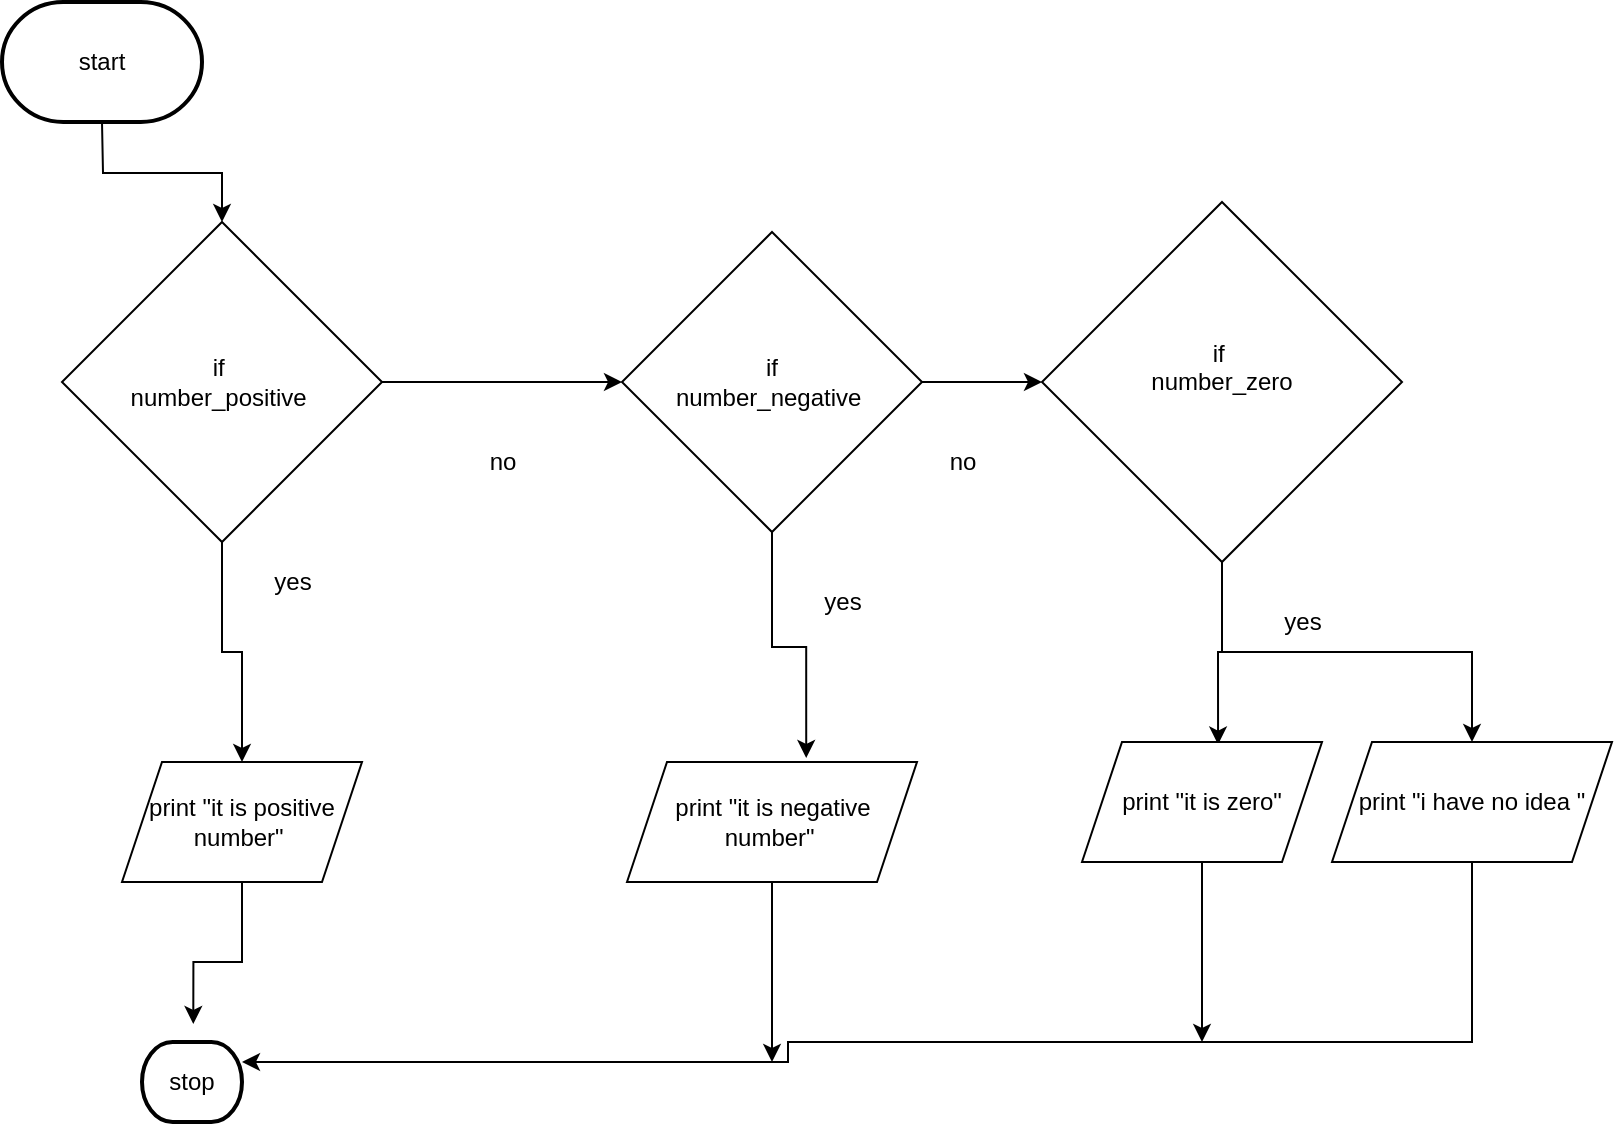 <mxfile>
    <diagram id="sPuGPT-16R_u-ZcgkwYO" name="Page-1">
        <mxGraphModel dx="861" dy="517" grid="1" gridSize="10" guides="1" tooltips="1" connect="1" arrows="1" fold="1" page="1" pageScale="1" pageWidth="850" pageHeight="1100" math="0" shadow="0">
            <root>
                <mxCell id="0"/>
                <mxCell id="1" parent="0"/>
                <mxCell id="2" style="edgeStyle=orthogonalEdgeStyle;rounded=0;html=1;entryX=0.5;entryY=0;entryDx=0;entryDy=0;" edge="1" parent="1" source="4" target="8">
                    <mxGeometry relative="1" as="geometry"/>
                </mxCell>
                <mxCell id="3" style="edgeStyle=orthogonalEdgeStyle;rounded=0;html=1;entryX=0;entryY=0.5;entryDx=0;entryDy=0;" edge="1" parent="1" source="4" target="12">
                    <mxGeometry relative="1" as="geometry"/>
                </mxCell>
                <mxCell id="4" value="if&amp;nbsp;&lt;br&gt;number_positive&amp;nbsp;" style="rhombus;whiteSpace=wrap;html=1;" vertex="1" parent="1">
                    <mxGeometry x="40" y="120" width="160" height="160" as="geometry"/>
                </mxCell>
                <mxCell id="5" value="" style="verticalLabelPosition=bottom;verticalAlign=top;html=1;shape=mxgraph.flowchart.on-page_reference;" vertex="1" parent="1">
                    <mxGeometry x="30" y="90" height="10" as="geometry"/>
                </mxCell>
                <mxCell id="6" value="" style="whiteSpace=wrap;html=1;" vertex="1" parent="1">
                    <mxGeometry x="10" y="50" height="60" as="geometry"/>
                </mxCell>
                <mxCell id="7" style="edgeStyle=orthogonalEdgeStyle;rounded=0;html=1;entryX=0.513;entryY=-0.225;entryDx=0;entryDy=0;entryPerimeter=0;" edge="1" parent="1" source="8" target="28">
                    <mxGeometry relative="1" as="geometry">
                        <mxPoint x="120" y="530" as="targetPoint"/>
                    </mxGeometry>
                </mxCell>
                <mxCell id="8" value="print &quot;it is positive number&quot;&amp;nbsp;" style="shape=parallelogram;perimeter=parallelogramPerimeter;whiteSpace=wrap;html=1;fixedSize=1;" vertex="1" parent="1">
                    <mxGeometry x="70" y="390" width="120" height="60" as="geometry"/>
                </mxCell>
                <mxCell id="9" value="yes&lt;br&gt;" style="text;html=1;align=center;verticalAlign=middle;resizable=0;points=[];autosize=1;strokeColor=none;fillColor=none;" vertex="1" parent="1">
                    <mxGeometry x="140" y="290" width="30" height="20" as="geometry"/>
                </mxCell>
                <mxCell id="10" style="edgeStyle=orthogonalEdgeStyle;rounded=0;html=1;" edge="1" parent="1" source="12" target="15">
                    <mxGeometry relative="1" as="geometry"/>
                </mxCell>
                <mxCell id="11" style="edgeStyle=orthogonalEdgeStyle;rounded=0;html=1;entryX=0.618;entryY=-0.034;entryDx=0;entryDy=0;entryPerimeter=0;" edge="1" parent="1" source="12" target="19">
                    <mxGeometry relative="1" as="geometry"/>
                </mxCell>
                <mxCell id="12" value="if&lt;br&gt;number_negative&amp;nbsp;" style="rhombus;whiteSpace=wrap;html=1;" vertex="1" parent="1">
                    <mxGeometry x="320" y="125" width="150" height="150" as="geometry"/>
                </mxCell>
                <mxCell id="13" style="edgeStyle=orthogonalEdgeStyle;rounded=0;html=1;entryX=0.567;entryY=0.021;entryDx=0;entryDy=0;entryPerimeter=0;" edge="1" parent="1" source="15" target="22">
                    <mxGeometry relative="1" as="geometry"/>
                </mxCell>
                <mxCell id="14" style="edgeStyle=orthogonalEdgeStyle;rounded=0;html=1;entryX=0.5;entryY=0;entryDx=0;entryDy=0;" edge="1" parent="1" source="15" target="25">
                    <mxGeometry relative="1" as="geometry"/>
                </mxCell>
                <mxCell id="15" value="if&amp;nbsp;&lt;br&gt;number_zero&lt;br&gt;&amp;nbsp;" style="rhombus;whiteSpace=wrap;html=1;" vertex="1" parent="1">
                    <mxGeometry x="530" y="110" width="180" height="180" as="geometry"/>
                </mxCell>
                <mxCell id="16" value="no" style="text;html=1;align=center;verticalAlign=middle;resizable=0;points=[];autosize=1;strokeColor=none;fillColor=none;" vertex="1" parent="1">
                    <mxGeometry x="245" y="230" width="30" height="20" as="geometry"/>
                </mxCell>
                <mxCell id="17" value="no&lt;br&gt;" style="text;html=1;align=center;verticalAlign=middle;resizable=0;points=[];autosize=1;strokeColor=none;fillColor=none;" vertex="1" parent="1">
                    <mxGeometry x="475" y="230" width="30" height="20" as="geometry"/>
                </mxCell>
                <mxCell id="18" style="edgeStyle=orthogonalEdgeStyle;rounded=0;html=1;" edge="1" parent="1" source="19">
                    <mxGeometry relative="1" as="geometry">
                        <mxPoint x="395" y="540" as="targetPoint"/>
                    </mxGeometry>
                </mxCell>
                <mxCell id="19" value="print &quot;it is negative number&quot;&amp;nbsp;" style="shape=parallelogram;perimeter=parallelogramPerimeter;whiteSpace=wrap;html=1;fixedSize=1;" vertex="1" parent="1">
                    <mxGeometry x="322.5" y="390" width="145" height="60" as="geometry"/>
                </mxCell>
                <mxCell id="20" value="yes" style="text;html=1;align=center;verticalAlign=middle;resizable=0;points=[];autosize=1;strokeColor=none;fillColor=none;" vertex="1" parent="1">
                    <mxGeometry x="415" y="300" width="30" height="20" as="geometry"/>
                </mxCell>
                <mxCell id="21" style="edgeStyle=orthogonalEdgeStyle;rounded=0;html=1;" edge="1" parent="1" source="22">
                    <mxGeometry relative="1" as="geometry">
                        <mxPoint x="610" y="530" as="targetPoint"/>
                    </mxGeometry>
                </mxCell>
                <mxCell id="22" value="print &quot;it is zero&quot;" style="shape=parallelogram;perimeter=parallelogramPerimeter;whiteSpace=wrap;html=1;fixedSize=1;" vertex="1" parent="1">
                    <mxGeometry x="550" y="380" width="120" height="60" as="geometry"/>
                </mxCell>
                <mxCell id="23" value="yes" style="text;html=1;align=center;verticalAlign=middle;resizable=0;points=[];autosize=1;strokeColor=none;fillColor=none;" vertex="1" parent="1">
                    <mxGeometry x="645" y="310" width="30" height="20" as="geometry"/>
                </mxCell>
                <mxCell id="24" style="edgeStyle=orthogonalEdgeStyle;rounded=0;html=1;entryX=1;entryY=0.5;entryDx=0;entryDy=0;" edge="1" parent="1" source="25">
                    <mxGeometry relative="1" as="geometry">
                        <Array as="points">
                            <mxPoint x="745" y="530"/>
                            <mxPoint x="403" y="530"/>
                            <mxPoint x="403" y="540"/>
                        </Array>
                        <mxPoint x="130" y="540" as="targetPoint"/>
                    </mxGeometry>
                </mxCell>
                <mxCell id="25" value="print &quot;i have no idea &quot;" style="shape=parallelogram;perimeter=parallelogramPerimeter;whiteSpace=wrap;html=1;fixedSize=1;" vertex="1" parent="1">
                    <mxGeometry x="675" y="380" width="140" height="60" as="geometry"/>
                </mxCell>
                <mxCell id="26" style="edgeStyle=orthogonalEdgeStyle;html=1;entryX=0.5;entryY=0;entryDx=0;entryDy=0;rounded=0;" edge="1" parent="1" target="4">
                    <mxGeometry relative="1" as="geometry">
                        <mxPoint x="60" y="70" as="sourcePoint"/>
                    </mxGeometry>
                </mxCell>
                <mxCell id="27" value="start" style="strokeWidth=2;html=1;shape=mxgraph.flowchart.terminator;whiteSpace=wrap;" vertex="1" parent="1">
                    <mxGeometry x="10" y="10" width="100" height="60" as="geometry"/>
                </mxCell>
                <mxCell id="28" value="stop" style="strokeWidth=2;html=1;shape=mxgraph.flowchart.terminator;whiteSpace=wrap;" vertex="1" parent="1">
                    <mxGeometry x="80" y="530" width="50" height="40" as="geometry"/>
                </mxCell>
            </root>
        </mxGraphModel>
    </diagram>
</mxfile>